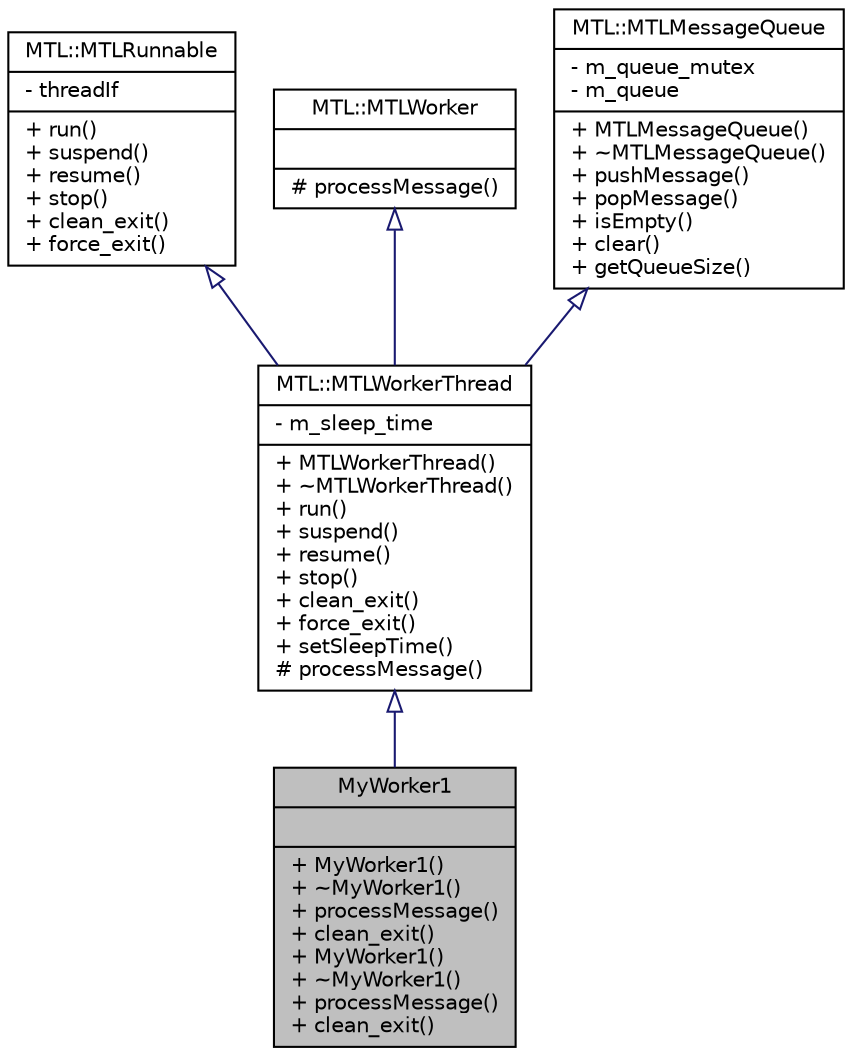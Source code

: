 digraph "MyWorker1"
{
 // LATEX_PDF_SIZE
  edge [fontname="Helvetica",fontsize="10",labelfontname="Helvetica",labelfontsize="10"];
  node [fontname="Helvetica",fontsize="10",shape=record];
  Node1 [label="{MyWorker1\n||+ MyWorker1()\l+ ~MyWorker1()\l+ processMessage()\l+ clean_exit()\l+ MyWorker1()\l+ ~MyWorker1()\l+ processMessage()\l+ clean_exit()\l}",height=0.2,width=0.4,color="black", fillcolor="grey75", style="filled", fontcolor="black",tooltip=" "];
  Node2 -> Node1 [dir="back",color="midnightblue",fontsize="10",style="solid",arrowtail="onormal"];
  Node2 [label="{MTL::MTLWorkerThread\n|- m_sleep_time\l|+ MTLWorkerThread()\l+ ~MTLWorkerThread()\l+ run()\l+ suspend()\l+ resume()\l+ stop()\l+ clean_exit()\l+ force_exit()\l+ setSleepTime()\l# processMessage()\l}",height=0.2,width=0.4,color="black", fillcolor="white", style="filled",URL="$d9/dfb/classMTL_1_1MTLWorkerThread.html",tooltip="Class that implements a Worker Thread."];
  Node3 -> Node2 [dir="back",color="midnightblue",fontsize="10",style="solid",arrowtail="onormal"];
  Node3 [label="{MTL::MTLRunnable\n|- threadIf\l|+ run()\l+ suspend()\l+ resume()\l+ stop()\l+ clean_exit()\l+ force_exit()\l}",height=0.2,width=0.4,color="black", fillcolor="white", style="filled",URL="$d8/da7/classMTL_1_1MTLRunnable.html",tooltip="Runnable Interface."];
  Node4 -> Node2 [dir="back",color="midnightblue",fontsize="10",style="solid",arrowtail="onormal"];
  Node4 [label="{MTL::MTLWorker\n||# processMessage()\l}",height=0.2,width=0.4,color="black", fillcolor="white", style="filled",URL="$d1/d66/classMTL_1_1MTLWorker.html",tooltip="Worker Interface."];
  Node5 -> Node2 [dir="back",color="midnightblue",fontsize="10",style="solid",arrowtail="onormal"];
  Node5 [label="{MTL::MTLMessageQueue\n|- m_queue_mutex\l- m_queue\l|+ MTLMessageQueue()\l+ ~MTLMessageQueue()\l+ pushMessage()\l+ popMessage()\l+ isEmpty()\l+ clear()\l+ getQueueSize()\l}",height=0.2,width=0.4,color="black", fillcolor="white", style="filled",URL="$d4/d50/classMTL_1_1MTLMessageQueue.html",tooltip="Class that implements a message queue."];
}
